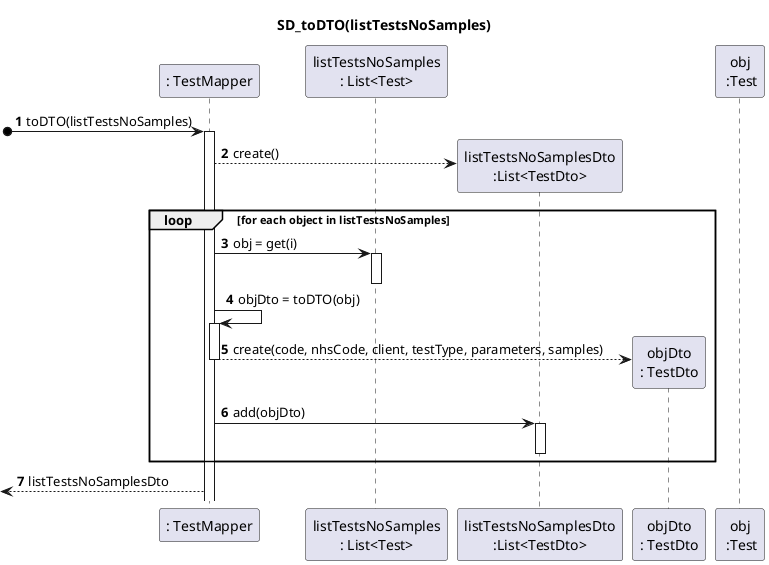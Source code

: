 @startuml
title SD_toDTO(listTestsNoSamples)

autonumber

participant ": TestMapper" as MAPPER
participant "listTestsNoSamples\n: List<Test>" as LIST
participant "listTestsNoSamplesDto\n:List<TestDto>" as LIST_DTO
participant "objDto\n: TestDto" as OBJ_DTO
participant "obj\n :Test" as TEST_OBJ

[o-> MAPPER : toDTO(listTestsNoSamples)
activate MAPPER

MAPPER --> LIST_DTO** : create()

loop for each object in listTestsNoSamples
MAPPER -> LIST : obj = get(i)
activate LIST
deactivate LIST

MAPPER -> MAPPER : objDto = toDTO(obj)
activate MAPPER

/'ADICIONAR ATRIBUTOS AO CREATE!!!!!'/
MAPPER --> OBJ_DTO** : create(code, nhsCode, client, testType, parameters, samples)
deactivate MAPPER

MAPPER -> LIST_DTO : add(objDto)
activate LIST_DTO
deactivate LIST_DTO
end


[<-- MAPPER : listTestsNoSamplesDto




@enduml
